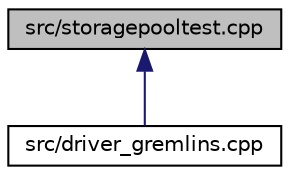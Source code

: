 digraph "src/storagepooltest.cpp"
{
  edge [fontname="Helvetica",fontsize="10",labelfontname="Helvetica",labelfontsize="10"];
  node [fontname="Helvetica",fontsize="10",shape=record];
  Node6 [label="src/storagepooltest.cpp",height=0.2,width=0.4,color="black", fillcolor="grey75", style="filled", fontcolor="black"];
  Node6 -> Node7 [dir="back",color="midnightblue",fontsize="10",style="solid"];
  Node7 [label="src/driver_gremlins.cpp",height=0.2,width=0.4,color="black", fillcolor="white", style="filled",URL="$de/d48/driver__gremlins_8cpp.html"];
}
